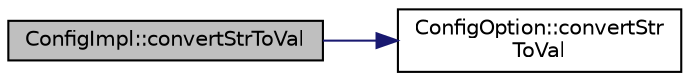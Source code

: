digraph "ConfigImpl::convertStrToVal"
{
 // LATEX_PDF_SIZE
  edge [fontname="Helvetica",fontsize="10",labelfontname="Helvetica",labelfontsize="10"];
  node [fontname="Helvetica",fontsize="10",shape=record];
  rankdir="LR";
  Node1 [label="ConfigImpl::convertStrToVal",height=0.2,width=0.4,color="black", fillcolor="grey75", style="filled", fontcolor="black",tooltip=" "];
  Node1 -> Node2 [color="midnightblue",fontsize="10",style="solid"];
  Node2 [label="ConfigOption::convertStr\lToVal",height=0.2,width=0.4,color="black", fillcolor="white", style="filled",URL="$classConfigOption.html#af1d26523f37d742316ddc4c0f9add4fc",tooltip=" "];
}

